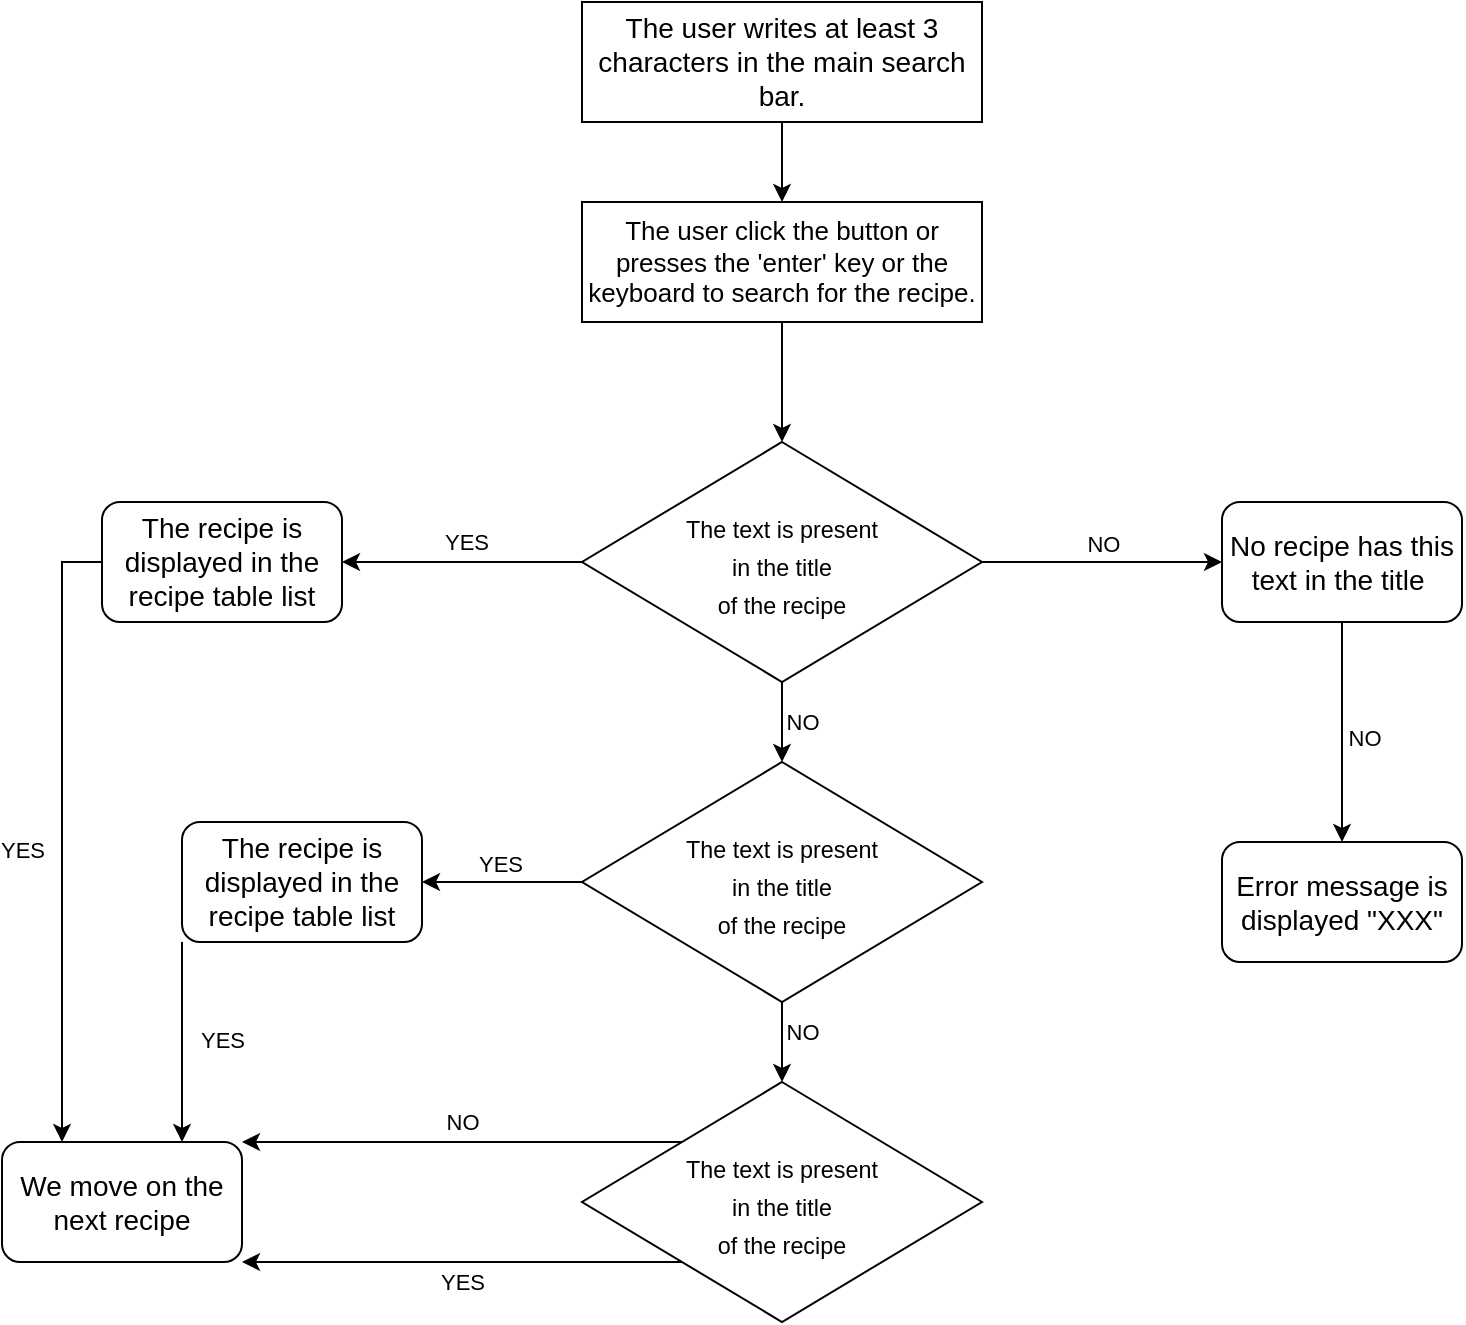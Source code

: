 <mxfile version="27.0.6">
  <diagram name="Page-1" id="Q-Sq7VI3ArwNICJIUs-q">
    <mxGraphModel dx="1554" dy="815" grid="1" gridSize="10" guides="1" tooltips="1" connect="1" arrows="1" fold="1" page="1" pageScale="1" pageWidth="827" pageHeight="1169" math="0" shadow="0">
      <root>
        <mxCell id="0" />
        <mxCell id="1" parent="0" />
        <mxCell id="IHqs0nQ1DXyNlH6DscVg-2" style="edgeStyle=orthogonalEdgeStyle;rounded=0;orthogonalLoop=1;jettySize=auto;html=1;exitX=0.5;exitY=1;exitDx=0;exitDy=0;" edge="1" parent="1" source="IHqs0nQ1DXyNlH6DscVg-1">
          <mxGeometry relative="1" as="geometry">
            <mxPoint x="420" y="120" as="targetPoint" />
          </mxGeometry>
        </mxCell>
        <mxCell id="IHqs0nQ1DXyNlH6DscVg-1" value="&lt;font style=&quot;font-size: 14px;&quot;&gt;The user writes at least 3 characters in the main search bar.&lt;/font&gt;" style="rounded=0;whiteSpace=wrap;html=1;" vertex="1" parent="1">
          <mxGeometry x="320" y="20" width="200" height="60" as="geometry" />
        </mxCell>
        <mxCell id="IHqs0nQ1DXyNlH6DscVg-4" style="edgeStyle=orthogonalEdgeStyle;rounded=0;orthogonalLoop=1;jettySize=auto;html=1;exitX=0.5;exitY=1;exitDx=0;exitDy=0;" edge="1" parent="1" source="IHqs0nQ1DXyNlH6DscVg-3">
          <mxGeometry relative="1" as="geometry">
            <mxPoint x="420" y="240" as="targetPoint" />
          </mxGeometry>
        </mxCell>
        <mxCell id="IHqs0nQ1DXyNlH6DscVg-3" value="&lt;font style=&quot;font-size: 13px;&quot;&gt;The user click the button or presses the &#39;enter&#39; key or the keyboard to search for the recipe.&lt;/font&gt;" style="rounded=0;whiteSpace=wrap;html=1;" vertex="1" parent="1">
          <mxGeometry x="320" y="120" width="200" height="60" as="geometry" />
        </mxCell>
        <mxCell id="IHqs0nQ1DXyNlH6DscVg-6" style="edgeStyle=orthogonalEdgeStyle;rounded=0;orthogonalLoop=1;jettySize=auto;html=1;exitX=0.5;exitY=1;exitDx=0;exitDy=0;" edge="1" parent="1" source="IHqs0nQ1DXyNlH6DscVg-5">
          <mxGeometry relative="1" as="geometry">
            <mxPoint x="420" y="400" as="targetPoint" />
          </mxGeometry>
        </mxCell>
        <mxCell id="IHqs0nQ1DXyNlH6DscVg-29" value="NO" style="edgeLabel;html=1;align=center;verticalAlign=middle;resizable=0;points=[];" vertex="1" connectable="0" parent="IHqs0nQ1DXyNlH6DscVg-6">
          <mxGeometry x="-0.013" y="-2" relative="1" as="geometry">
            <mxPoint x="10" y="-2" as="offset" />
          </mxGeometry>
        </mxCell>
        <mxCell id="IHqs0nQ1DXyNlH6DscVg-10" style="edgeStyle=orthogonalEdgeStyle;rounded=0;orthogonalLoop=1;jettySize=auto;html=1;exitX=0;exitY=0.5;exitDx=0;exitDy=0;" edge="1" parent="1" source="IHqs0nQ1DXyNlH6DscVg-5">
          <mxGeometry relative="1" as="geometry">
            <mxPoint x="200" y="300" as="targetPoint" />
          </mxGeometry>
        </mxCell>
        <mxCell id="IHqs0nQ1DXyNlH6DscVg-28" value="YES" style="edgeLabel;html=1;align=center;verticalAlign=middle;resizable=0;points=[];" vertex="1" connectable="0" parent="IHqs0nQ1DXyNlH6DscVg-10">
          <mxGeometry x="-0.037" y="-3" relative="1" as="geometry">
            <mxPoint y="-7" as="offset" />
          </mxGeometry>
        </mxCell>
        <mxCell id="IHqs0nQ1DXyNlH6DscVg-11" style="edgeStyle=orthogonalEdgeStyle;rounded=0;orthogonalLoop=1;jettySize=auto;html=1;exitX=1;exitY=0.5;exitDx=0;exitDy=0;" edge="1" parent="1" source="IHqs0nQ1DXyNlH6DscVg-5">
          <mxGeometry relative="1" as="geometry">
            <mxPoint x="640" y="300" as="targetPoint" />
          </mxGeometry>
        </mxCell>
        <mxCell id="IHqs0nQ1DXyNlH6DscVg-15" value="NO&amp;nbsp;" style="edgeLabel;html=1;align=center;verticalAlign=middle;resizable=0;points=[];" vertex="1" connectable="0" parent="IHqs0nQ1DXyNlH6DscVg-11">
          <mxGeometry x="0.038" y="2" relative="1" as="geometry">
            <mxPoint y="-8" as="offset" />
          </mxGeometry>
        </mxCell>
        <mxCell id="IHqs0nQ1DXyNlH6DscVg-5" value="&lt;div style=&quot;line-height: 110%;&quot;&gt;&lt;font style=&quot;line-height: 110%; font-size: 14px;&quot;&gt;&lt;sub style=&quot;&quot;&gt;The text is present&lt;/sub&gt;&lt;/font&gt;&lt;div&gt;&lt;font style=&quot;line-height: 110%; font-size: 14px;&quot;&gt;&lt;sub&gt;&amp;nbsp;in the title&amp;nbsp;&lt;/sub&gt;&lt;/font&gt;&lt;/div&gt;&lt;div&gt;&lt;font style=&quot;line-height: 110%; font-size: 14px;&quot;&gt;&lt;sub style=&quot;&quot;&gt;of the recipe&lt;/sub&gt;&lt;/font&gt;&lt;/div&gt;&lt;/div&gt;" style="rhombus;whiteSpace=wrap;html=1;strokeWidth=1;" vertex="1" parent="1">
          <mxGeometry x="320" y="240" width="200" height="120" as="geometry" />
        </mxCell>
        <mxCell id="IHqs0nQ1DXyNlH6DscVg-8" style="edgeStyle=orthogonalEdgeStyle;rounded=0;orthogonalLoop=1;jettySize=auto;html=1;exitX=0.5;exitY=1;exitDx=0;exitDy=0;" edge="1" parent="1" source="IHqs0nQ1DXyNlH6DscVg-7">
          <mxGeometry relative="1" as="geometry">
            <mxPoint x="420" y="560" as="targetPoint" />
          </mxGeometry>
        </mxCell>
        <mxCell id="IHqs0nQ1DXyNlH6DscVg-30" value="NO" style="edgeLabel;html=1;align=center;verticalAlign=middle;resizable=0;points=[];" vertex="1" connectable="0" parent="IHqs0nQ1DXyNlH6DscVg-8">
          <mxGeometry x="-0.249" y="1" relative="1" as="geometry">
            <mxPoint x="9" as="offset" />
          </mxGeometry>
        </mxCell>
        <mxCell id="IHqs0nQ1DXyNlH6DscVg-13" style="edgeStyle=orthogonalEdgeStyle;rounded=0;orthogonalLoop=1;jettySize=auto;html=1;exitX=0;exitY=0.5;exitDx=0;exitDy=0;" edge="1" parent="1" source="IHqs0nQ1DXyNlH6DscVg-7">
          <mxGeometry relative="1" as="geometry">
            <mxPoint x="240" y="460" as="targetPoint" />
          </mxGeometry>
        </mxCell>
        <mxCell id="IHqs0nQ1DXyNlH6DscVg-31" value="YES" style="edgeLabel;html=1;align=center;verticalAlign=middle;resizable=0;points=[];" vertex="1" connectable="0" parent="IHqs0nQ1DXyNlH6DscVg-13">
          <mxGeometry x="0.042" y="4" relative="1" as="geometry">
            <mxPoint y="-14" as="offset" />
          </mxGeometry>
        </mxCell>
        <mxCell id="IHqs0nQ1DXyNlH6DscVg-7" value="&lt;div style=&quot;line-height: 110%;&quot;&gt;&lt;font style=&quot;font-size: 14px; line-height: 110%;&quot;&gt;&lt;sub&gt;The text is present&lt;/sub&gt;&lt;/font&gt;&lt;div&gt;&lt;font style=&quot;font-size: 14px; line-height: 110%;&quot;&gt;&lt;sub&gt;&amp;nbsp;in the title&amp;nbsp;&lt;/sub&gt;&lt;/font&gt;&lt;/div&gt;&lt;div&gt;&lt;font style=&quot;font-size: 14px; line-height: 110%;&quot;&gt;&lt;sub&gt;of the recipe&lt;/sub&gt;&lt;/font&gt;&lt;/div&gt;&lt;/div&gt;" style="rhombus;whiteSpace=wrap;html=1;strokeWidth=1;" vertex="1" parent="1">
          <mxGeometry x="320" y="400" width="200" height="120" as="geometry" />
        </mxCell>
        <mxCell id="IHqs0nQ1DXyNlH6DscVg-24" style="edgeStyle=orthogonalEdgeStyle;rounded=0;orthogonalLoop=1;jettySize=auto;html=1;exitX=0;exitY=1;exitDx=0;exitDy=0;entryX=1;entryY=1;entryDx=0;entryDy=0;" edge="1" parent="1" source="IHqs0nQ1DXyNlH6DscVg-9" target="IHqs0nQ1DXyNlH6DscVg-19">
          <mxGeometry relative="1" as="geometry">
            <mxPoint x="170" y="650" as="targetPoint" />
            <Array as="points">
              <mxPoint x="180" y="650" />
              <mxPoint x="180" y="650" />
            </Array>
          </mxGeometry>
        </mxCell>
        <mxCell id="IHqs0nQ1DXyNlH6DscVg-27" value="YES" style="edgeLabel;html=1;align=center;verticalAlign=middle;resizable=0;points=[];" vertex="1" connectable="0" parent="IHqs0nQ1DXyNlH6DscVg-24">
          <mxGeometry x="-0.036" y="-4" relative="1" as="geometry">
            <mxPoint x="-4" y="14" as="offset" />
          </mxGeometry>
        </mxCell>
        <mxCell id="IHqs0nQ1DXyNlH6DscVg-25" style="edgeStyle=orthogonalEdgeStyle;rounded=0;orthogonalLoop=1;jettySize=auto;html=1;exitX=0;exitY=0;exitDx=0;exitDy=0;entryX=1;entryY=0;entryDx=0;entryDy=0;" edge="1" parent="1" source="IHqs0nQ1DXyNlH6DscVg-9" target="IHqs0nQ1DXyNlH6DscVg-19">
          <mxGeometry relative="1" as="geometry">
            <Array as="points">
              <mxPoint x="190" y="590" />
              <mxPoint x="190" y="590" />
            </Array>
          </mxGeometry>
        </mxCell>
        <mxCell id="IHqs0nQ1DXyNlH6DscVg-26" value="NO" style="edgeLabel;html=1;align=center;verticalAlign=middle;resizable=0;points=[];" vertex="1" connectable="0" parent="IHqs0nQ1DXyNlH6DscVg-25">
          <mxGeometry y="-1" relative="1" as="geometry">
            <mxPoint y="-9" as="offset" />
          </mxGeometry>
        </mxCell>
        <mxCell id="IHqs0nQ1DXyNlH6DscVg-9" value="&lt;div style=&quot;line-height: 110%;&quot;&gt;&lt;font style=&quot;font-size: 14px; line-height: 110%;&quot;&gt;&lt;sub&gt;The text is present&lt;/sub&gt;&lt;/font&gt;&lt;div&gt;&lt;font style=&quot;font-size: 14px; line-height: 110%;&quot;&gt;&lt;sub&gt;&amp;nbsp;in the title&amp;nbsp;&lt;/sub&gt;&lt;/font&gt;&lt;/div&gt;&lt;div&gt;&lt;font style=&quot;font-size: 14px; line-height: 110%;&quot;&gt;&lt;sub&gt;of the recipe&lt;/sub&gt;&lt;/font&gt;&lt;/div&gt;&lt;/div&gt;" style="rhombus;whiteSpace=wrap;html=1;strokeWidth=1;" vertex="1" parent="1">
          <mxGeometry x="320" y="560" width="200" height="120" as="geometry" />
        </mxCell>
        <mxCell id="IHqs0nQ1DXyNlH6DscVg-22" style="edgeStyle=orthogonalEdgeStyle;rounded=0;orthogonalLoop=1;jettySize=auto;html=1;exitX=0;exitY=0.5;exitDx=0;exitDy=0;entryX=0.25;entryY=0;entryDx=0;entryDy=0;" edge="1" parent="1" source="IHqs0nQ1DXyNlH6DscVg-12" target="IHqs0nQ1DXyNlH6DscVg-19">
          <mxGeometry relative="1" as="geometry" />
        </mxCell>
        <mxCell id="IHqs0nQ1DXyNlH6DscVg-23" value="YES" style="edgeLabel;html=1;align=center;verticalAlign=middle;resizable=0;points=[];" vertex="1" connectable="0" parent="IHqs0nQ1DXyNlH6DscVg-22">
          <mxGeometry x="0.058" y="1" relative="1" as="geometry">
            <mxPoint x="-21" as="offset" />
          </mxGeometry>
        </mxCell>
        <mxCell id="IHqs0nQ1DXyNlH6DscVg-12" value="&lt;font style=&quot;font-size: 14px;&quot;&gt;The recipe is displayed in the recipe table list&lt;/font&gt;" style="rounded=1;whiteSpace=wrap;html=1;" vertex="1" parent="1">
          <mxGeometry x="80" y="270" width="120" height="60" as="geometry" />
        </mxCell>
        <mxCell id="IHqs0nQ1DXyNlH6DscVg-20" style="edgeStyle=orthogonalEdgeStyle;rounded=0;orthogonalLoop=1;jettySize=auto;html=1;exitX=0;exitY=1;exitDx=0;exitDy=0;entryX=0.75;entryY=0;entryDx=0;entryDy=0;" edge="1" parent="1" source="IHqs0nQ1DXyNlH6DscVg-14" target="IHqs0nQ1DXyNlH6DscVg-19">
          <mxGeometry relative="1" as="geometry" />
        </mxCell>
        <mxCell id="IHqs0nQ1DXyNlH6DscVg-21" value="YES" style="edgeLabel;html=1;align=center;verticalAlign=middle;resizable=0;points=[];" vertex="1" connectable="0" parent="IHqs0nQ1DXyNlH6DscVg-20">
          <mxGeometry x="-0.033" y="1" relative="1" as="geometry">
            <mxPoint x="19" as="offset" />
          </mxGeometry>
        </mxCell>
        <mxCell id="IHqs0nQ1DXyNlH6DscVg-14" value="&lt;font style=&quot;font-size: 14px;&quot;&gt;The recipe is displayed in the recipe table list&lt;/font&gt;" style="rounded=1;whiteSpace=wrap;html=1;" vertex="1" parent="1">
          <mxGeometry x="120" y="430" width="120" height="60" as="geometry" />
        </mxCell>
        <mxCell id="IHqs0nQ1DXyNlH6DscVg-17" style="edgeStyle=orthogonalEdgeStyle;rounded=0;orthogonalLoop=1;jettySize=auto;html=1;exitX=0.5;exitY=1;exitDx=0;exitDy=0;" edge="1" parent="1" source="IHqs0nQ1DXyNlH6DscVg-16">
          <mxGeometry relative="1" as="geometry">
            <mxPoint x="700" y="440" as="targetPoint" />
          </mxGeometry>
        </mxCell>
        <mxCell id="IHqs0nQ1DXyNlH6DscVg-32" value="NO" style="edgeLabel;html=1;align=center;verticalAlign=middle;resizable=0;points=[];" vertex="1" connectable="0" parent="IHqs0nQ1DXyNlH6DscVg-17">
          <mxGeometry x="0.063" y="-3" relative="1" as="geometry">
            <mxPoint x="13" as="offset" />
          </mxGeometry>
        </mxCell>
        <mxCell id="IHqs0nQ1DXyNlH6DscVg-16" value="&lt;font style=&quot;font-size: 14px;&quot;&gt;No recipe has this text in the title&amp;nbsp;&lt;/font&gt;" style="rounded=1;whiteSpace=wrap;html=1;" vertex="1" parent="1">
          <mxGeometry x="640" y="270" width="120" height="60" as="geometry" />
        </mxCell>
        <mxCell id="IHqs0nQ1DXyNlH6DscVg-18" value="&lt;font style=&quot;font-size: 14px;&quot;&gt;Error message is displayed &quot;XXX&quot;&lt;/font&gt;" style="rounded=1;whiteSpace=wrap;html=1;" vertex="1" parent="1">
          <mxGeometry x="640" y="440" width="120" height="60" as="geometry" />
        </mxCell>
        <mxCell id="IHqs0nQ1DXyNlH6DscVg-19" value="&lt;font style=&quot;font-size: 14px;&quot;&gt;We move on the next recipe&lt;/font&gt;" style="rounded=1;whiteSpace=wrap;html=1;" vertex="1" parent="1">
          <mxGeometry x="30" y="590" width="120" height="60" as="geometry" />
        </mxCell>
      </root>
    </mxGraphModel>
  </diagram>
</mxfile>
